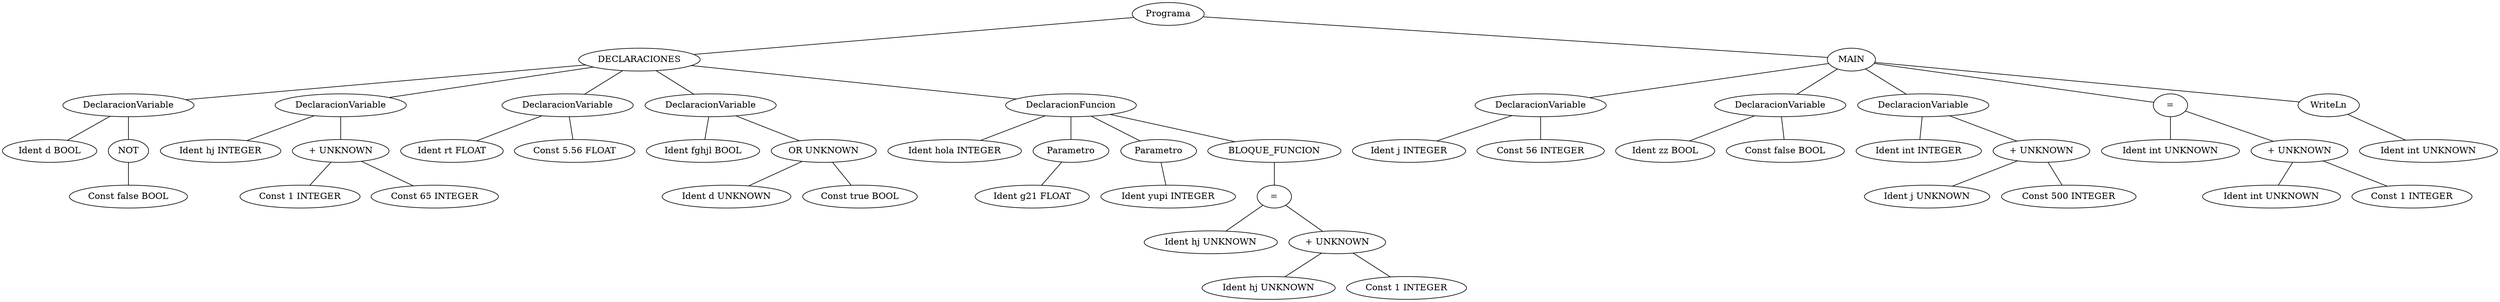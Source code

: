 graph G {1 [label="Programa"]
2 [label="DECLARACIONES"]
1 -- 2
3 [label="DeclaracionVariable"]
2 -- 3
4 [label="Ident d BOOL"]
3 -- 4
5 [label="NOT"]
3 -- 5
6 [label="Const false BOOL"]
5 -- 6
7 [label="DeclaracionVariable"]
2 -- 7
8 [label="Ident hj INTEGER"]
7 -- 8
9 [label="+ UNKNOWN"]
7 -- 9
10 [label="Const 1 INTEGER"]
9 -- 10
11 [label="Const 65 INTEGER"]
9 -- 11
12 [label="DeclaracionVariable"]
2 -- 12
13 [label="Ident rt FLOAT"]
12 -- 13
14 [label="Const 5.56 FLOAT"]
12 -- 14
15 [label="DeclaracionVariable"]
2 -- 15
16 [label="Ident fghjl BOOL"]
15 -- 16
17 [label="OR UNKNOWN"]
15 -- 17
18 [label="Ident d UNKNOWN"]
17 -- 18
19 [label="Const true BOOL"]
17 -- 19
20 [label="DeclaracionFuncion"]
2 -- 20
21 [label="Ident hola INTEGER"]
20 -- 21
22 [label="Parametro"]
20 -- 22
23 [label="Ident g21 FLOAT"]
22 -- 23
24 [label="Parametro"]
20 -- 24
25 [label="Ident yupi INTEGER"]
24 -- 25
26 [label="BLOQUE_FUNCION"]
20 -- 26
27 [label="="]
26 -- 27
28 [label="Ident hj UNKNOWN"]
27 -- 28
29 [label="+ UNKNOWN"]
27 -- 29
30 [label="Ident hj UNKNOWN"]
29 -- 30
31 [label="Const 1 INTEGER"]
29 -- 31
32 [label="MAIN"]
1 -- 32
33 [label="DeclaracionVariable"]
32 -- 33
34 [label="Ident j INTEGER"]
33 -- 34
35 [label="Const 56 INTEGER"]
33 -- 35
36 [label="DeclaracionVariable"]
32 -- 36
37 [label="Ident zz BOOL"]
36 -- 37
38 [label="Const false BOOL"]
36 -- 38
39 [label="DeclaracionVariable"]
32 -- 39
40 [label="Ident int INTEGER"]
39 -- 40
41 [label="+ UNKNOWN"]
39 -- 41
42 [label="Ident j UNKNOWN"]
41 -- 42
43 [label="Const 500 INTEGER"]
41 -- 43
44 [label="="]
32 -- 44
45 [label="Ident int UNKNOWN"]
44 -- 45
46 [label="+ UNKNOWN"]
44 -- 46
47 [label="Ident int UNKNOWN"]
46 -- 47
48 [label="Const 1 INTEGER"]
46 -- 48
49 [label="WriteLn"]
32 -- 49
50 [label="Ident int UNKNOWN"]
49 -- 50
}
